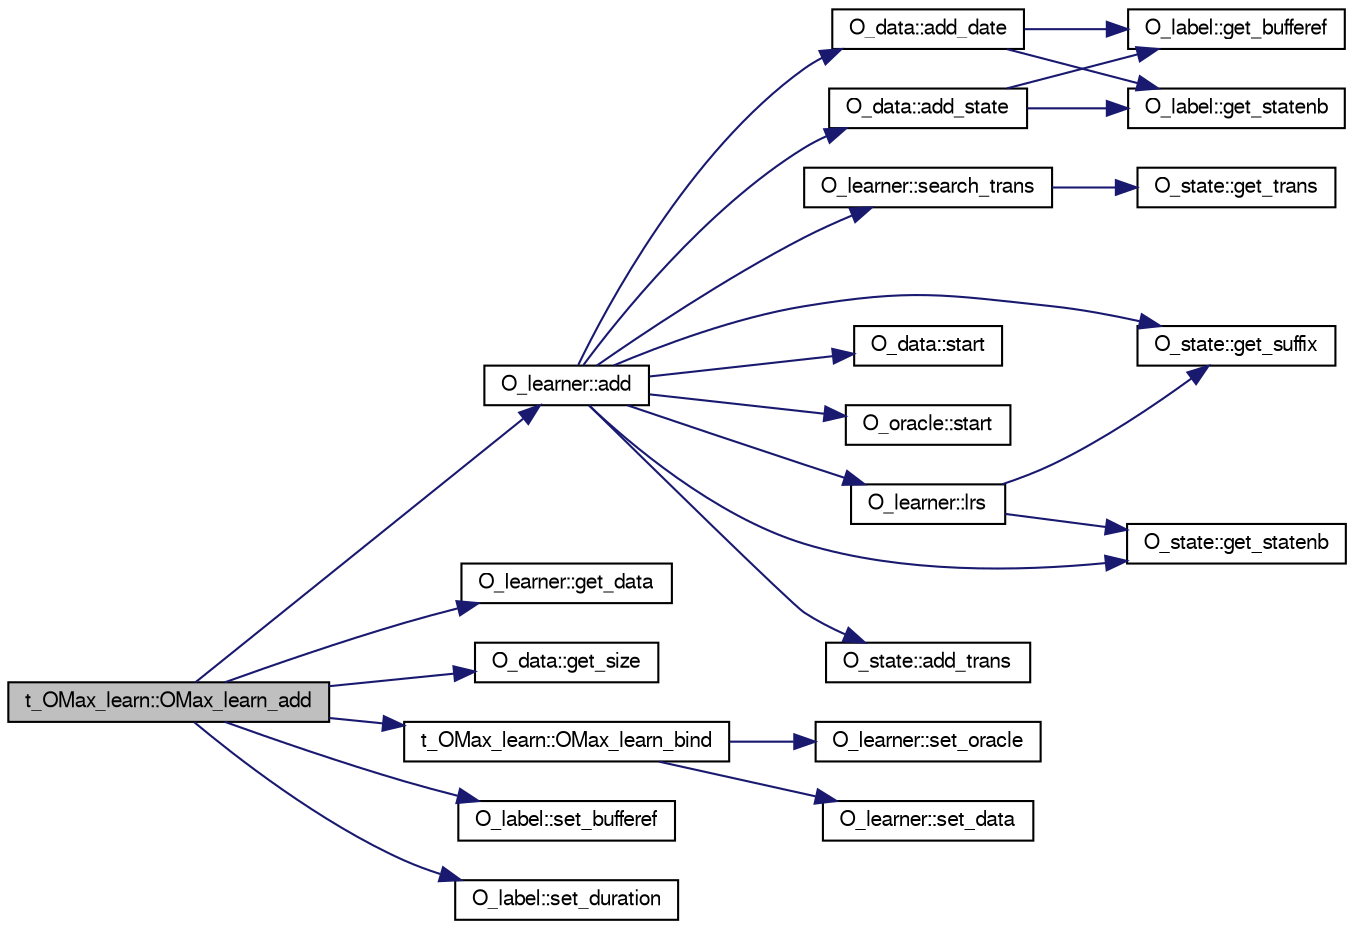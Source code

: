 digraph G
{
  bgcolor="transparent";
  edge [fontname="FreeSans",fontsize="10",labelfontname="FreeSans",labelfontsize="10"];
  node [fontname="FreeSans",fontsize="10",shape=record];
  rankdir=LR;
  Node1 [label="t_OMax_learn::OMax_learn_add",height=0.2,width=0.4,color="black", fillcolor="grey75", style="filled" fontcolor="black"];
  Node1 -> Node2 [color="midnightblue",fontsize="10",style="solid",fontname="FreeSans"];
  Node2 [label="O_learner::add",height=0.2,width=0.4,color="black",URL="$class_o__learner.html#a76e70c161ed365c4d708307a2bfa0d55",tooltip="Add a data state and build FO in consequence."];
  Node2 -> Node3 [color="midnightblue",fontsize="10",style="solid",fontname="FreeSans"];
  Node3 [label="O_data::add_date",height=0.2,width=0.4,color="black",URL="$class_o__data.html#a3fa234b4542a1383c6c902f8a65b0a45",tooltip="Reference a date from data."];
  Node3 -> Node4 [color="midnightblue",fontsize="10",style="solid",fontname="FreeSans"];
  Node4 [label="O_label::get_bufferef",height=0.2,width=0.4,color="black",URL="$class_o__label.html#a18816b978a098c2e57b5f36e39e8f8ad",tooltip="Return the time reference in the buffer the state is pointing to (in ms)."];
  Node3 -> Node5 [color="midnightblue",fontsize="10",style="solid",fontname="FreeSans"];
  Node5 [label="O_label::get_statenb",height=0.2,width=0.4,color="black",URL="$class_o__label.html#a95c66f241f7bd5fc50215aa84d50ad9b",tooltip="Return the number of the state in the sequence."];
  Node2 -> Node6 [color="midnightblue",fontsize="10",style="solid",fontname="FreeSans"];
  Node6 [label="O_data::add_state",height=0.2,width=0.4,color="black",URL="$class_o__data.html#a37130bd8972a72c868f85b979b865dcf",tooltip="Reference a state from data."];
  Node6 -> Node4 [color="midnightblue",fontsize="10",style="solid",fontname="FreeSans"];
  Node6 -> Node5 [color="midnightblue",fontsize="10",style="solid",fontname="FreeSans"];
  Node2 -> Node7 [color="midnightblue",fontsize="10",style="solid",fontname="FreeSans"];
  Node7 [label="O_state::add_trans",height=0.2,width=0.4,color="black",URL="$class_o__state.html#a86bf0468ce6bb52458056d6ce4474ae1",tooltip="Add a transition to the transition list."];
  Node2 -> Node8 [color="midnightblue",fontsize="10",style="solid",fontname="FreeSans"];
  Node8 [label="O_state::get_statenb",height=0.2,width=0.4,color="black",URL="$class_o__state.html#a046051313287022e6d9893beac4f3e4b",tooltip="Return the number of the state in FO."];
  Node2 -> Node9 [color="midnightblue",fontsize="10",style="solid",fontname="FreeSans"];
  Node9 [label="O_state::get_suffix",height=0.2,width=0.4,color="black",URL="$class_o__state.html#ae1f577ab7e81969b53d589e22d4e853c",tooltip="Return the suffix link and the associated lrs."];
  Node2 -> Node10 [color="midnightblue",fontsize="10",style="solid",fontname="FreeSans"];
  Node10 [label="O_learner::lrs",height=0.2,width=0.4,color="black",URL="$class_o__learner.html#a9b3f5a9cee0170db35db188ceeea277a",tooltip="Compute the length of common suffix."];
  Node10 -> Node8 [color="midnightblue",fontsize="10",style="solid",fontname="FreeSans"];
  Node10 -> Node9 [color="midnightblue",fontsize="10",style="solid",fontname="FreeSans"];
  Node2 -> Node11 [color="midnightblue",fontsize="10",style="solid",fontname="FreeSans"];
  Node11 [label="O_learner::search_trans",height=0.2,width=0.4,color="black",URL="$class_o__learner.html#ad741e34562041a9113a561e48c0c0fa0",tooltip="Find transition."];
  Node11 -> Node12 [color="midnightblue",fontsize="10",style="solid",fontname="FreeSans"];
  Node12 [label="O_state::get_trans",height=0.2,width=0.4,color="black",URL="$class_o__state.html#a10b14aabd7bb9b8441198cc8934a41d9",tooltip="Return the list transitions."];
  Node2 -> Node13 [color="midnightblue",fontsize="10",style="solid",fontname="FreeSans"];
  Node13 [label="O_data::start",height=0.2,width=0.4,color="black",URL="$class_o__data.html#aa562023520b6863fa06f069c552d1d53",tooltip="Initialisation."];
  Node2 -> Node14 [color="midnightblue",fontsize="10",style="solid",fontname="FreeSans"];
  Node14 [label="O_oracle::start",height=0.2,width=0.4,color="black",URL="$class_o__oracle.html#aaab57df465a11c7ff254e8e93323fd54",tooltip="Initialisation."];
  Node1 -> Node15 [color="midnightblue",fontsize="10",style="solid",fontname="FreeSans"];
  Node15 [label="O_learner::get_data",height=0.2,width=0.4,color="black",URL="$class_o__learner.html#a84fb3afd03ebda69cbc56ea4c22147cf",tooltip="Return a pointer to Data structure."];
  Node1 -> Node16 [color="midnightblue",fontsize="10",style="solid",fontname="FreeSans"];
  Node16 [label="O_data::get_size",height=0.2,width=0.4,color="black",URL="$class_o__data.html#ab8222f2093f5b02d55857a8c61d1ee0c",tooltip="Return the current size of the sequence."];
  Node1 -> Node17 [color="midnightblue",fontsize="10",style="solid",fontname="FreeSans"];
  Node17 [label="t_OMax_learn::OMax_learn_bind",height=0.2,width=0.4,color="black",URL="$structt___o_max__learn.html#a9c9b7325bcd3b792589d76a2f5b02341",tooltip="Bind the learner with FO and Data Sequence."];
  Node17 -> Node18 [color="midnightblue",fontsize="10",style="solid",fontname="FreeSans"];
  Node18 [label="O_learner::set_data",height=0.2,width=0.4,color="black",URL="$class_o__learner.html#aaa1788b23c9075cd54af2cf4f82dea3b",tooltip="Set the Data structure to write in."];
  Node17 -> Node19 [color="midnightblue",fontsize="10",style="solid",fontname="FreeSans"];
  Node19 [label="O_learner::set_oracle",height=0.2,width=0.4,color="black",URL="$class_o__learner.html#a10846d475c4ad2fda3a904abf521e1ce",tooltip="Set the FO structure to write in."];
  Node1 -> Node20 [color="midnightblue",fontsize="10",style="solid",fontname="FreeSans"];
  Node20 [label="O_label::set_bufferef",height=0.2,width=0.4,color="black",URL="$class_o__label.html#aa604942e962480873de964bd7986479d",tooltip="Set the time reference in the buffer of the state (in ms)."];
  Node1 -> Node21 [color="midnightblue",fontsize="10",style="solid",fontname="FreeSans"];
  Node21 [label="O_label::set_duration",height=0.2,width=0.4,color="black",URL="$class_o__label.html#a783347204e8d849058121c6cb1189db7",tooltip="Set the duration of the state (in ms)."];
}
